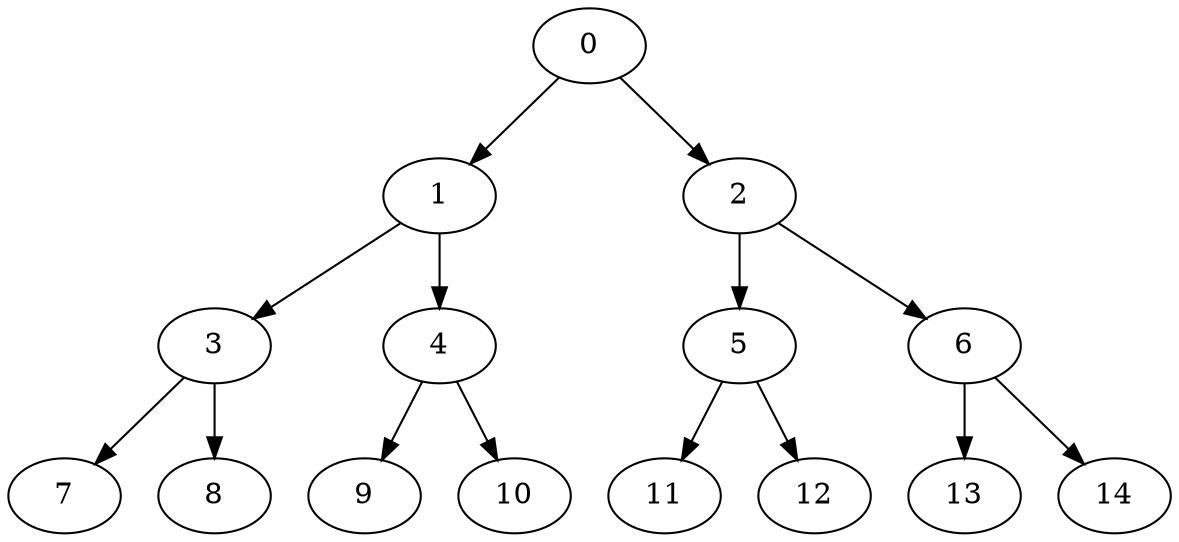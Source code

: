 digraph G {
    0;
    1;
    2;
    3;
    4;
    5;
    6;
    7;
    8;
    9;
    10;
    11;
    12;
    13;
    14;
    0 -> 1 [w=0];
    0 -> 2 [w=0];
    1 -> 3 [w=0];
    1 -> 4 [w=0];
    2 -> 5 [w=0];
    2 -> 6 [w=0];
    3 -> 7 [w=0];
    3 -> 8 [w=0];
    4 -> 9 [w=0];
    4 -> 10 [w=1];
    5 -> 11 [w=0];
    5 -> 12 [w=0];
    6 -> 13 [w=1];
    6 -> 14 [w=0];
}
